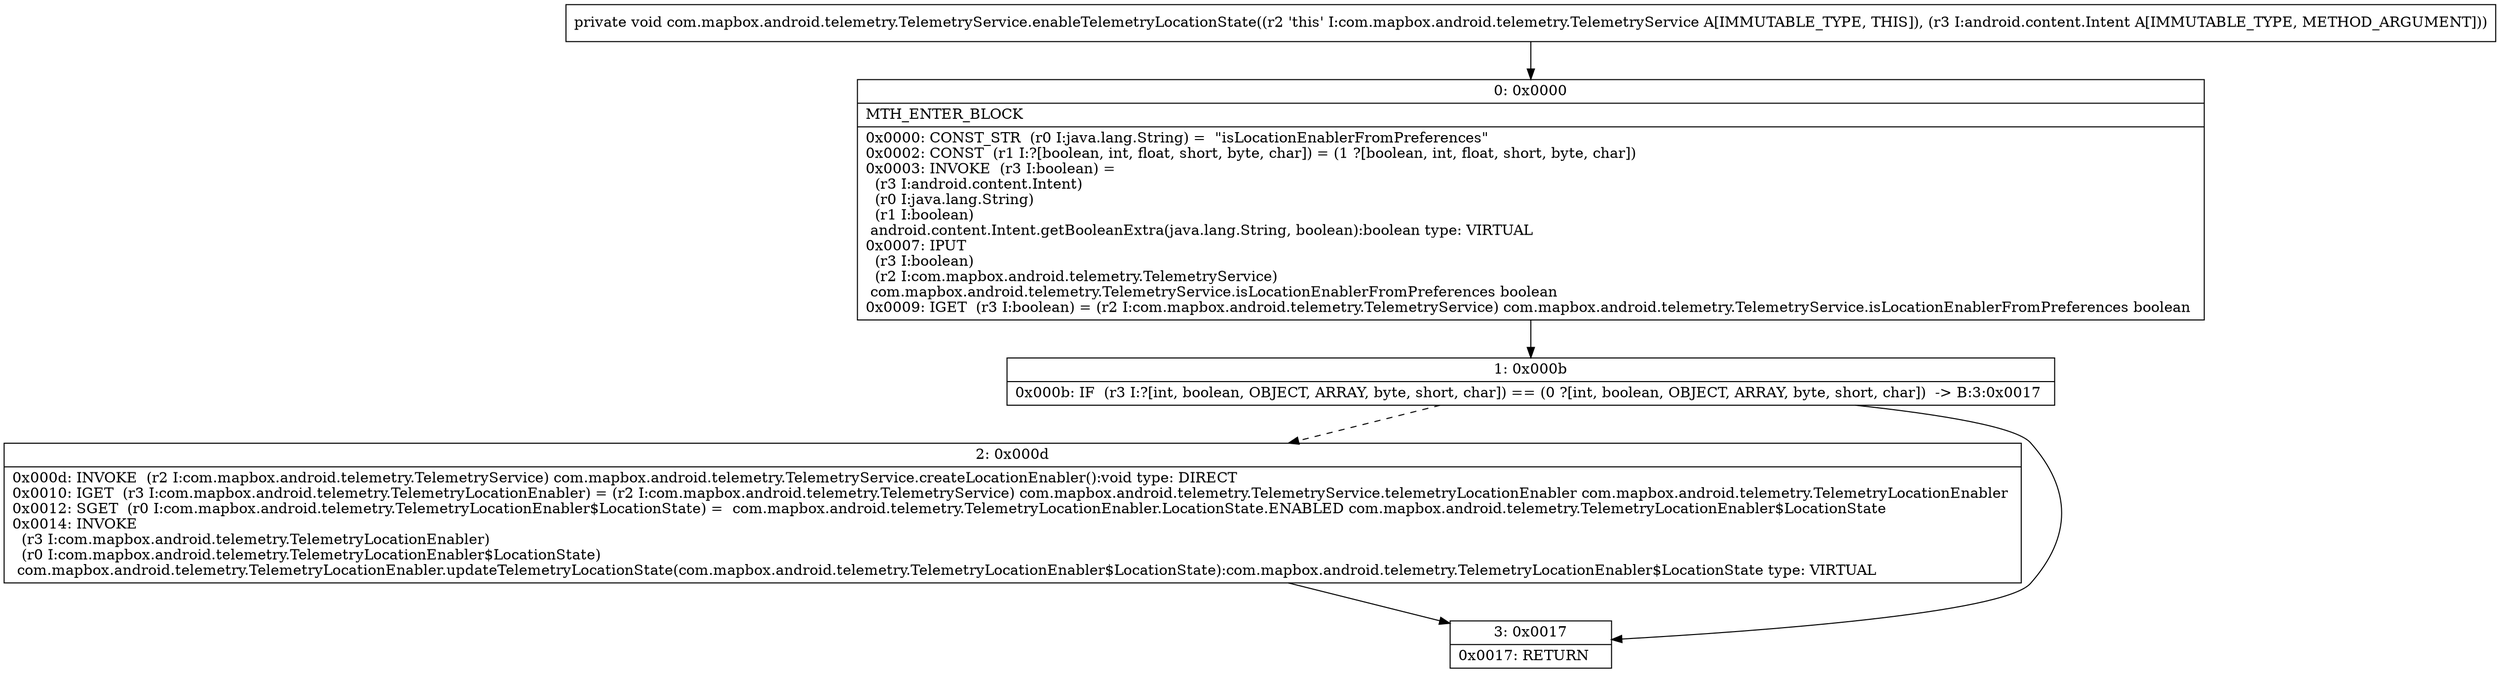 digraph "CFG forcom.mapbox.android.telemetry.TelemetryService.enableTelemetryLocationState(Landroid\/content\/Intent;)V" {
Node_0 [shape=record,label="{0\:\ 0x0000|MTH_ENTER_BLOCK\l|0x0000: CONST_STR  (r0 I:java.lang.String) =  \"isLocationEnablerFromPreferences\" \l0x0002: CONST  (r1 I:?[boolean, int, float, short, byte, char]) = (1 ?[boolean, int, float, short, byte, char]) \l0x0003: INVOKE  (r3 I:boolean) = \l  (r3 I:android.content.Intent)\l  (r0 I:java.lang.String)\l  (r1 I:boolean)\l android.content.Intent.getBooleanExtra(java.lang.String, boolean):boolean type: VIRTUAL \l0x0007: IPUT  \l  (r3 I:boolean)\l  (r2 I:com.mapbox.android.telemetry.TelemetryService)\l com.mapbox.android.telemetry.TelemetryService.isLocationEnablerFromPreferences boolean \l0x0009: IGET  (r3 I:boolean) = (r2 I:com.mapbox.android.telemetry.TelemetryService) com.mapbox.android.telemetry.TelemetryService.isLocationEnablerFromPreferences boolean \l}"];
Node_1 [shape=record,label="{1\:\ 0x000b|0x000b: IF  (r3 I:?[int, boolean, OBJECT, ARRAY, byte, short, char]) == (0 ?[int, boolean, OBJECT, ARRAY, byte, short, char])  \-\> B:3:0x0017 \l}"];
Node_2 [shape=record,label="{2\:\ 0x000d|0x000d: INVOKE  (r2 I:com.mapbox.android.telemetry.TelemetryService) com.mapbox.android.telemetry.TelemetryService.createLocationEnabler():void type: DIRECT \l0x0010: IGET  (r3 I:com.mapbox.android.telemetry.TelemetryLocationEnabler) = (r2 I:com.mapbox.android.telemetry.TelemetryService) com.mapbox.android.telemetry.TelemetryService.telemetryLocationEnabler com.mapbox.android.telemetry.TelemetryLocationEnabler \l0x0012: SGET  (r0 I:com.mapbox.android.telemetry.TelemetryLocationEnabler$LocationState) =  com.mapbox.android.telemetry.TelemetryLocationEnabler.LocationState.ENABLED com.mapbox.android.telemetry.TelemetryLocationEnabler$LocationState \l0x0014: INVOKE  \l  (r3 I:com.mapbox.android.telemetry.TelemetryLocationEnabler)\l  (r0 I:com.mapbox.android.telemetry.TelemetryLocationEnabler$LocationState)\l com.mapbox.android.telemetry.TelemetryLocationEnabler.updateTelemetryLocationState(com.mapbox.android.telemetry.TelemetryLocationEnabler$LocationState):com.mapbox.android.telemetry.TelemetryLocationEnabler$LocationState type: VIRTUAL \l}"];
Node_3 [shape=record,label="{3\:\ 0x0017|0x0017: RETURN   \l}"];
MethodNode[shape=record,label="{private void com.mapbox.android.telemetry.TelemetryService.enableTelemetryLocationState((r2 'this' I:com.mapbox.android.telemetry.TelemetryService A[IMMUTABLE_TYPE, THIS]), (r3 I:android.content.Intent A[IMMUTABLE_TYPE, METHOD_ARGUMENT])) }"];
MethodNode -> Node_0;
Node_0 -> Node_1;
Node_1 -> Node_2[style=dashed];
Node_1 -> Node_3;
Node_2 -> Node_3;
}

